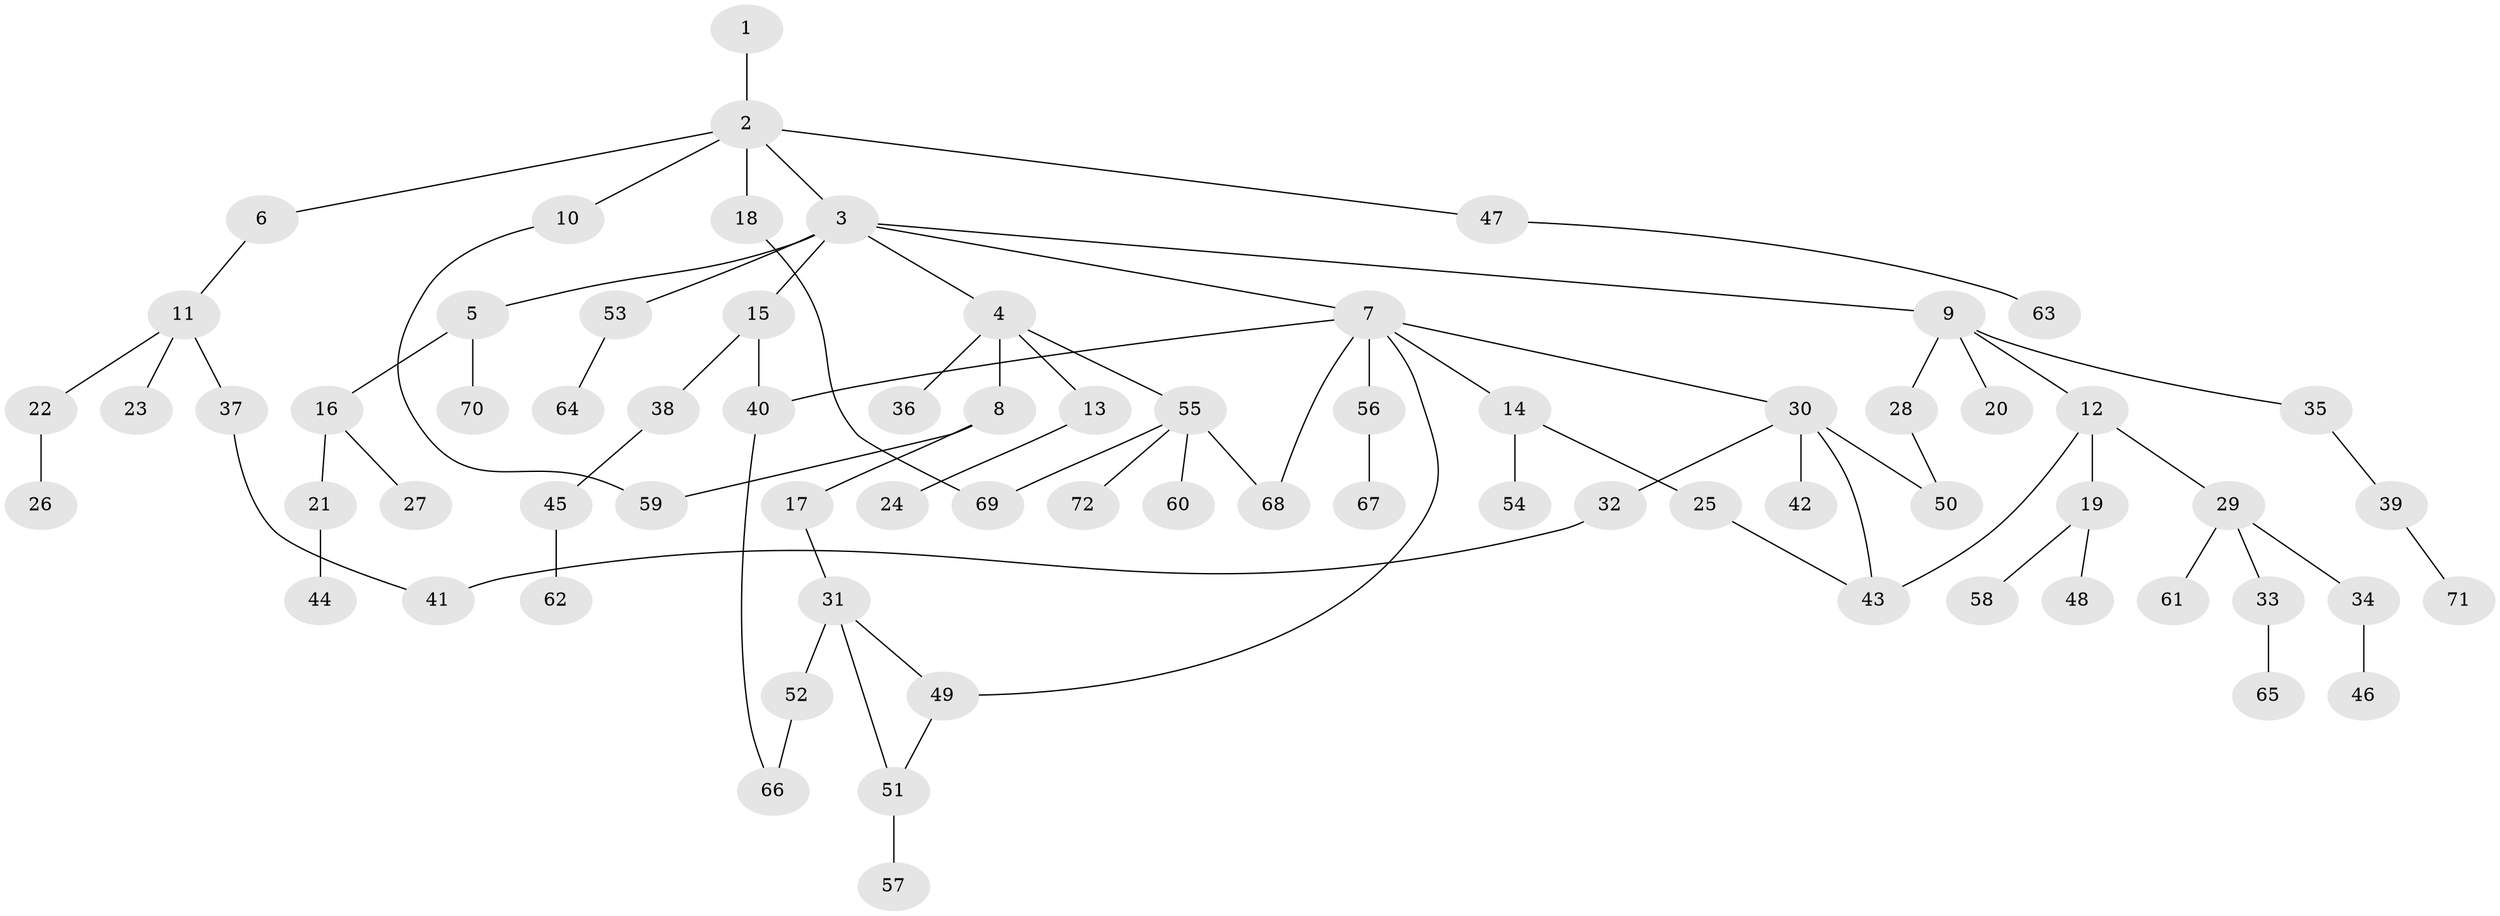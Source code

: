 // Generated by graph-tools (version 1.1) at 2025/42/03/09/25 04:42:21]
// undirected, 72 vertices, 82 edges
graph export_dot {
graph [start="1"]
  node [color=gray90,style=filled];
  1;
  2;
  3;
  4;
  5;
  6;
  7;
  8;
  9;
  10;
  11;
  12;
  13;
  14;
  15;
  16;
  17;
  18;
  19;
  20;
  21;
  22;
  23;
  24;
  25;
  26;
  27;
  28;
  29;
  30;
  31;
  32;
  33;
  34;
  35;
  36;
  37;
  38;
  39;
  40;
  41;
  42;
  43;
  44;
  45;
  46;
  47;
  48;
  49;
  50;
  51;
  52;
  53;
  54;
  55;
  56;
  57;
  58;
  59;
  60;
  61;
  62;
  63;
  64;
  65;
  66;
  67;
  68;
  69;
  70;
  71;
  72;
  1 -- 2;
  2 -- 3;
  2 -- 6;
  2 -- 10;
  2 -- 18;
  2 -- 47;
  3 -- 4;
  3 -- 5;
  3 -- 7;
  3 -- 9;
  3 -- 15;
  3 -- 53;
  4 -- 8;
  4 -- 13;
  4 -- 36;
  4 -- 55;
  5 -- 16;
  5 -- 70;
  6 -- 11;
  7 -- 14;
  7 -- 30;
  7 -- 40;
  7 -- 49;
  7 -- 56;
  7 -- 68;
  8 -- 17;
  8 -- 59;
  9 -- 12;
  9 -- 20;
  9 -- 28;
  9 -- 35;
  10 -- 59;
  11 -- 22;
  11 -- 23;
  11 -- 37;
  12 -- 19;
  12 -- 29;
  12 -- 43;
  13 -- 24;
  14 -- 25;
  14 -- 54;
  15 -- 38;
  15 -- 40;
  16 -- 21;
  16 -- 27;
  17 -- 31;
  18 -- 69;
  19 -- 48;
  19 -- 58;
  21 -- 44;
  22 -- 26;
  25 -- 43;
  28 -- 50;
  29 -- 33;
  29 -- 34;
  29 -- 61;
  30 -- 32;
  30 -- 42;
  30 -- 50;
  30 -- 43;
  31 -- 51;
  31 -- 52;
  31 -- 49;
  32 -- 41;
  33 -- 65;
  34 -- 46;
  35 -- 39;
  37 -- 41;
  38 -- 45;
  39 -- 71;
  40 -- 66;
  45 -- 62;
  47 -- 63;
  49 -- 51;
  51 -- 57;
  52 -- 66;
  53 -- 64;
  55 -- 60;
  55 -- 69;
  55 -- 72;
  55 -- 68;
  56 -- 67;
}
